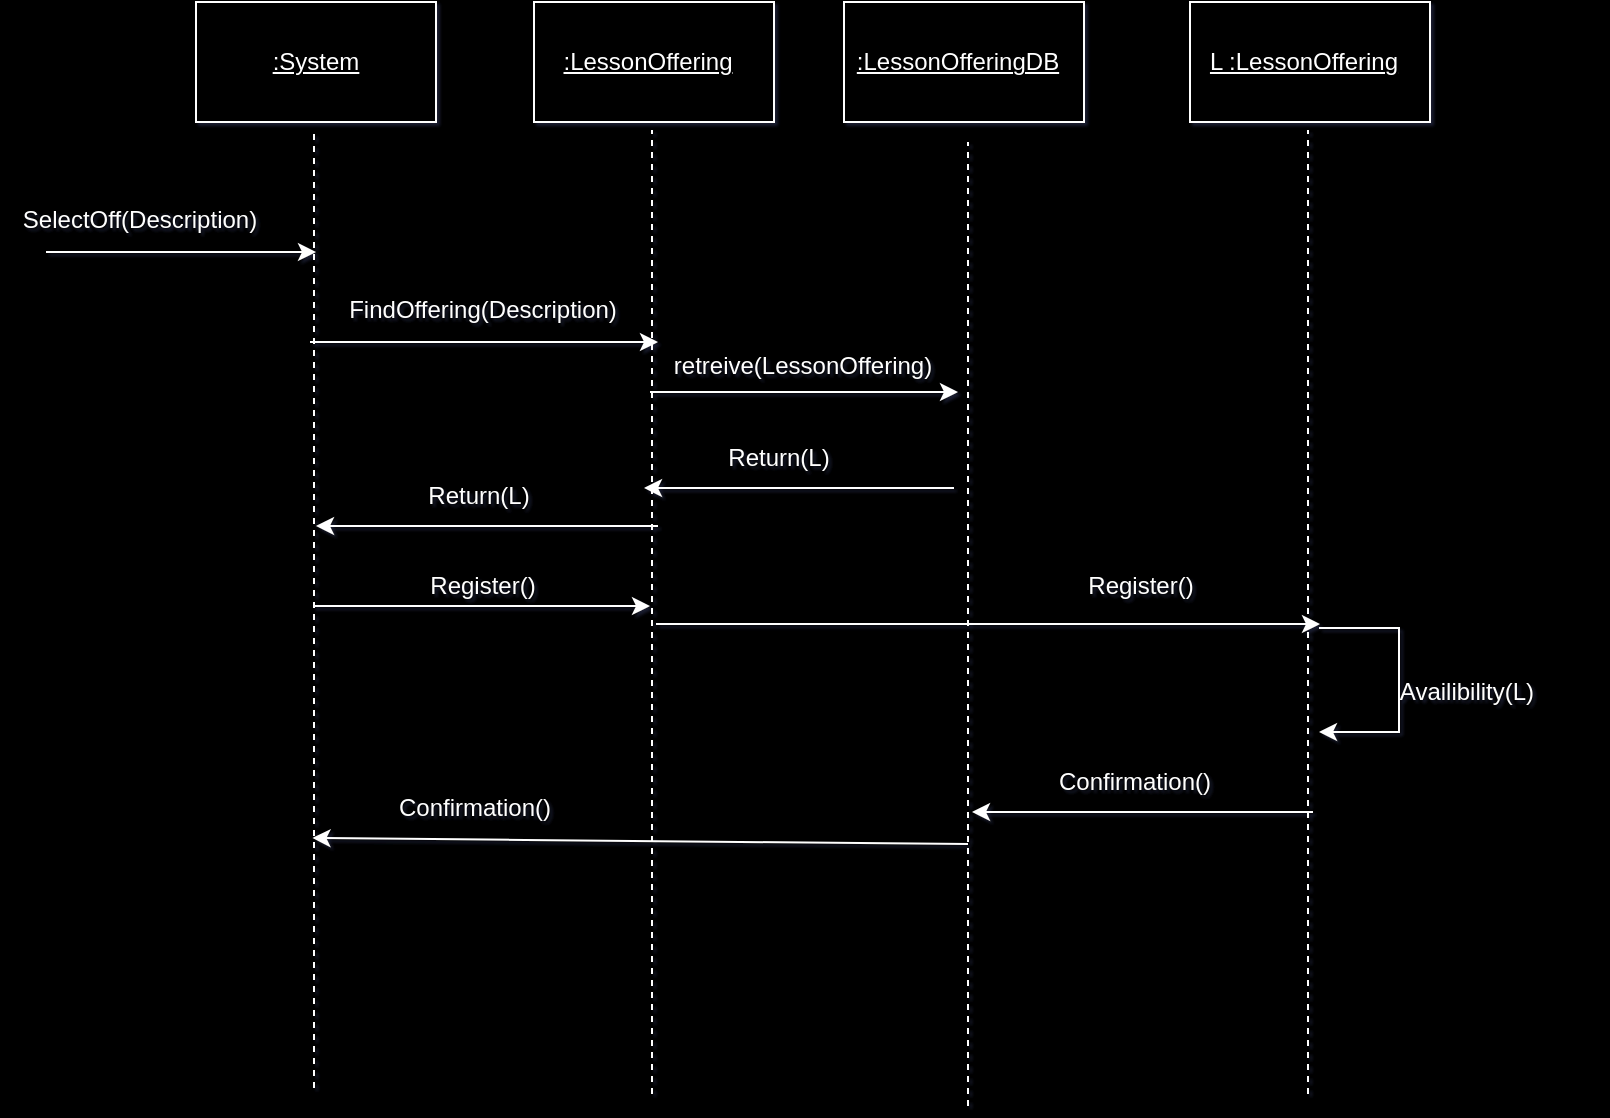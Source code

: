 <mxfile version="24.8.3">
  <diagram name="Page-1" id="8-EPbPh4ApA2NVDINfPr">
    <mxGraphModel dx="1426" dy="791" grid="0" gridSize="10" guides="1" tooltips="1" connect="1" arrows="1" fold="1" page="0" pageScale="1" pageWidth="850" pageHeight="1100" background="#000000" math="0" shadow="1">
      <root>
        <mxCell id="0" />
        <mxCell id="1" parent="0" />
        <mxCell id="GmkE7ypPB2w8rBiEpMke-1" value="" style="endArrow=classic;html=1;rounded=0;strokeColor=#FFFFFF;" edge="1" parent="1">
          <mxGeometry width="50" height="50" relative="1" as="geometry">
            <mxPoint x="68" y="237" as="sourcePoint" />
            <mxPoint x="203" y="237" as="targetPoint" />
          </mxGeometry>
        </mxCell>
        <mxCell id="GmkE7ypPB2w8rBiEpMke-2" value="Con" style="text;html=1;align=center;verticalAlign=middle;whiteSpace=wrap;rounded=0;" vertex="1" parent="1">
          <mxGeometry x="103" y="206" width="60" height="30" as="geometry" />
        </mxCell>
        <mxCell id="GmkE7ypPB2w8rBiEpMke-3" value="" style="endArrow=none;dashed=1;html=1;rounded=0;strokeColor=#FFFFFF;" edge="1" parent="1">
          <mxGeometry width="50" height="50" relative="1" as="geometry">
            <mxPoint x="202" y="655" as="sourcePoint" />
            <mxPoint x="202" y="176" as="targetPoint" />
          </mxGeometry>
        </mxCell>
        <mxCell id="GmkE7ypPB2w8rBiEpMke-4" value="" style="rounded=0;whiteSpace=wrap;html=1;fillColor=#000000;strokeColor=#FFFFFF;" vertex="1" parent="1">
          <mxGeometry x="143" y="112" width="120" height="60" as="geometry" />
        </mxCell>
        <mxCell id="GmkE7ypPB2w8rBiEpMke-5" value="&lt;font color=&quot;#ffffff&quot;&gt;&lt;u&gt;:System&lt;/u&gt;&lt;/font&gt;" style="text;html=1;align=center;verticalAlign=middle;whiteSpace=wrap;rounded=0;" vertex="1" parent="1">
          <mxGeometry x="173" y="127" width="60" height="30" as="geometry" />
        </mxCell>
        <mxCell id="GmkE7ypPB2w8rBiEpMke-6" value="&lt;font color=&quot;#ffffff&quot;&gt;SelectOff(Description)&lt;/font&gt;" style="text;html=1;align=center;verticalAlign=middle;whiteSpace=wrap;rounded=0;" vertex="1" parent="1">
          <mxGeometry x="45" y="206" width="140" height="30" as="geometry" />
        </mxCell>
        <mxCell id="GmkE7ypPB2w8rBiEpMke-7" value="" style="endArrow=classic;html=1;rounded=0;strokeColor=#FFFFFF;" edge="1" parent="1">
          <mxGeometry width="50" height="50" relative="1" as="geometry">
            <mxPoint x="200" y="282" as="sourcePoint" />
            <mxPoint x="374" y="282" as="targetPoint" />
          </mxGeometry>
        </mxCell>
        <mxCell id="GmkE7ypPB2w8rBiEpMke-8" value="" style="endArrow=none;dashed=1;html=1;rounded=0;strokeColor=#FFFFFF;" edge="1" parent="1">
          <mxGeometry width="50" height="50" relative="1" as="geometry">
            <mxPoint x="371" y="658" as="sourcePoint" />
            <mxPoint x="371" y="176" as="targetPoint" />
          </mxGeometry>
        </mxCell>
        <mxCell id="GmkE7ypPB2w8rBiEpMke-9" value="" style="rounded=0;whiteSpace=wrap;html=1;fillColor=#000000;strokeColor=#FFFFFF;" vertex="1" parent="1">
          <mxGeometry x="312" y="112" width="120" height="60" as="geometry" />
        </mxCell>
        <mxCell id="GmkE7ypPB2w8rBiEpMke-10" value="&lt;font color=&quot;#ffffff&quot;&gt;&lt;u&gt;:LessonOffering&lt;/u&gt;&lt;/font&gt;" style="text;html=1;align=center;verticalAlign=middle;whiteSpace=wrap;rounded=0;" vertex="1" parent="1">
          <mxGeometry x="314" y="127" width="110" height="30" as="geometry" />
        </mxCell>
        <mxCell id="GmkE7ypPB2w8rBiEpMke-11" value="&lt;font color=&quot;#ffffff&quot;&gt;FindOffering(Description)&lt;/font&gt;" style="text;html=1;align=center;verticalAlign=middle;whiteSpace=wrap;rounded=0;" vertex="1" parent="1">
          <mxGeometry x="219" y="251" width="135" height="30" as="geometry" />
        </mxCell>
        <mxCell id="GmkE7ypPB2w8rBiEpMke-12" value="" style="endArrow=none;dashed=1;html=1;rounded=0;strokeColor=#FFFFFF;" edge="1" parent="1">
          <mxGeometry width="50" height="50" relative="1" as="geometry">
            <mxPoint x="529" y="664" as="sourcePoint" />
            <mxPoint x="529" y="182" as="targetPoint" />
          </mxGeometry>
        </mxCell>
        <mxCell id="GmkE7ypPB2w8rBiEpMke-13" value="" style="rounded=0;whiteSpace=wrap;html=1;fillColor=#000000;strokeColor=#FFFFFF;" vertex="1" parent="1">
          <mxGeometry x="467" y="112" width="120" height="60" as="geometry" />
        </mxCell>
        <mxCell id="GmkE7ypPB2w8rBiEpMke-14" value="&lt;font color=&quot;#ffffff&quot;&gt;&lt;u&gt;:LessonOfferingDB&lt;/u&gt;&lt;/font&gt;" style="text;html=1;align=center;verticalAlign=middle;whiteSpace=wrap;rounded=0;" vertex="1" parent="1">
          <mxGeometry x="469" y="127" width="110" height="30" as="geometry" />
        </mxCell>
        <mxCell id="GmkE7ypPB2w8rBiEpMke-15" value="" style="endArrow=classic;html=1;rounded=0;strokeColor=#FFFFFF;" edge="1" parent="1">
          <mxGeometry width="50" height="50" relative="1" as="geometry">
            <mxPoint x="370" y="307" as="sourcePoint" />
            <mxPoint x="524" y="307" as="targetPoint" />
          </mxGeometry>
        </mxCell>
        <mxCell id="GmkE7ypPB2w8rBiEpMke-16" value="&lt;font color=&quot;#ffffff&quot;&gt;retreive(LessonOffering)&lt;/font&gt;" style="text;html=1;align=center;verticalAlign=middle;whiteSpace=wrap;rounded=0;" vertex="1" parent="1">
          <mxGeometry x="379" y="279" width="135" height="30" as="geometry" />
        </mxCell>
        <mxCell id="GmkE7ypPB2w8rBiEpMke-17" value="" style="endArrow=classic;html=1;rounded=0;strokeColor=#FFFFFF;entryX=0;entryY=1;entryDx=0;entryDy=0;" edge="1" parent="1" target="GmkE7ypPB2w8rBiEpMke-18">
          <mxGeometry width="50" height="50" relative="1" as="geometry">
            <mxPoint x="522" y="355" as="sourcePoint" />
            <mxPoint x="204" y="369" as="targetPoint" />
          </mxGeometry>
        </mxCell>
        <mxCell id="GmkE7ypPB2w8rBiEpMke-18" value="&lt;font color=&quot;#ffffff&quot;&gt;Return(L)&lt;/font&gt;" style="text;html=1;align=center;verticalAlign=middle;whiteSpace=wrap;rounded=0;" vertex="1" parent="1">
          <mxGeometry x="367" y="325" width="135" height="30" as="geometry" />
        </mxCell>
        <mxCell id="GmkE7ypPB2w8rBiEpMke-19" value="" style="endArrow=classic;html=1;rounded=0;strokeColor=#FFFFFF;" edge="1" parent="1">
          <mxGeometry width="50" height="50" relative="1" as="geometry">
            <mxPoint x="704.5" y="425" as="sourcePoint" />
            <mxPoint x="704.5" y="477" as="targetPoint" />
            <Array as="points">
              <mxPoint x="744.5" y="425" />
              <mxPoint x="744.5" y="477" />
            </Array>
          </mxGeometry>
        </mxCell>
        <mxCell id="GmkE7ypPB2w8rBiEpMke-20" value="&lt;font color=&quot;#ffffff&quot;&gt;Availibility(L)&lt;/font&gt;" style="text;html=1;align=center;verticalAlign=middle;whiteSpace=wrap;rounded=0;" vertex="1" parent="1">
          <mxGeometry x="710.5" y="442" width="135" height="30" as="geometry" />
        </mxCell>
        <mxCell id="GmkE7ypPB2w8rBiEpMke-21" value="" style="endArrow=classic;html=1;rounded=0;strokeColor=#FFFFFF;" edge="1" parent="1">
          <mxGeometry width="50" height="50" relative="1" as="geometry">
            <mxPoint x="701.5" y="517" as="sourcePoint" />
            <mxPoint x="531" y="517" as="targetPoint" />
          </mxGeometry>
        </mxCell>
        <mxCell id="GmkE7ypPB2w8rBiEpMke-22" value="&lt;font color=&quot;#ffffff&quot;&gt;Confirmation()&lt;/font&gt;" style="text;html=1;align=center;verticalAlign=middle;whiteSpace=wrap;rounded=0;" vertex="1" parent="1">
          <mxGeometry x="544.5" y="487" width="135" height="30" as="geometry" />
        </mxCell>
        <mxCell id="GmkE7ypPB2w8rBiEpMke-23" value="" style="endArrow=classic;html=1;rounded=0;strokeColor=#FFFFFF;" edge="1" parent="1">
          <mxGeometry width="50" height="50" relative="1" as="geometry">
            <mxPoint x="374" y="374" as="sourcePoint" />
            <mxPoint x="203" y="374" as="targetPoint" />
          </mxGeometry>
        </mxCell>
        <mxCell id="GmkE7ypPB2w8rBiEpMke-24" value="&lt;font color=&quot;#ffffff&quot;&gt;Return(L)&lt;/font&gt;" style="text;html=1;align=center;verticalAlign=middle;whiteSpace=wrap;rounded=0;" vertex="1" parent="1">
          <mxGeometry x="217" y="344" width="135" height="30" as="geometry" />
        </mxCell>
        <mxCell id="GmkE7ypPB2w8rBiEpMke-25" value="" style="endArrow=classic;html=1;rounded=0;strokeColor=#FFFFFF;" edge="1" parent="1">
          <mxGeometry width="50" height="50" relative="1" as="geometry">
            <mxPoint x="373" y="423" as="sourcePoint" />
            <mxPoint x="705" y="423" as="targetPoint" />
          </mxGeometry>
        </mxCell>
        <mxCell id="GmkE7ypPB2w8rBiEpMke-26" value="&lt;font color=&quot;#ffffff&quot;&gt;Register()&lt;/font&gt;" style="text;html=1;align=center;verticalAlign=middle;whiteSpace=wrap;rounded=0;" vertex="1" parent="1">
          <mxGeometry x="548" y="389" width="135" height="30" as="geometry" />
        </mxCell>
        <mxCell id="GmkE7ypPB2w8rBiEpMke-27" value="" style="endArrow=none;dashed=1;html=1;rounded=0;strokeColor=#FFFFFF;" edge="1" parent="1">
          <mxGeometry width="50" height="50" relative="1" as="geometry">
            <mxPoint x="699" y="658" as="sourcePoint" />
            <mxPoint x="699" y="176" as="targetPoint" />
          </mxGeometry>
        </mxCell>
        <mxCell id="GmkE7ypPB2w8rBiEpMke-28" value="" style="rounded=0;whiteSpace=wrap;html=1;fillColor=#000000;strokeColor=#FFFFFF;" vertex="1" parent="1">
          <mxGeometry x="640" y="112" width="120" height="60" as="geometry" />
        </mxCell>
        <mxCell id="GmkE7ypPB2w8rBiEpMke-29" value="&lt;font color=&quot;#ffffff&quot;&gt;&lt;u&gt;L :LessonOffering&lt;/u&gt;&lt;/font&gt;" style="text;html=1;align=center;verticalAlign=middle;whiteSpace=wrap;rounded=0;" vertex="1" parent="1">
          <mxGeometry x="642" y="127" width="110" height="30" as="geometry" />
        </mxCell>
        <mxCell id="GmkE7ypPB2w8rBiEpMke-30" value="" style="endArrow=classic;html=1;rounded=0;strokeColor=#FFFFFF;" edge="1" parent="1">
          <mxGeometry width="50" height="50" relative="1" as="geometry">
            <mxPoint x="202.5" y="414" as="sourcePoint" />
            <mxPoint x="370" y="414" as="targetPoint" />
          </mxGeometry>
        </mxCell>
        <mxCell id="GmkE7ypPB2w8rBiEpMke-31" value="&lt;font color=&quot;#ffffff&quot;&gt;Register()&lt;/font&gt;" style="text;html=1;align=center;verticalAlign=middle;whiteSpace=wrap;rounded=0;" vertex="1" parent="1">
          <mxGeometry x="219" y="389" width="135" height="30" as="geometry" />
        </mxCell>
        <mxCell id="GmkE7ypPB2w8rBiEpMke-32" value="" style="endArrow=classic;html=1;rounded=0;strokeColor=#FFFFFF;" edge="1" parent="1">
          <mxGeometry width="50" height="50" relative="1" as="geometry">
            <mxPoint x="529" y="533" as="sourcePoint" />
            <mxPoint x="201.25" y="530" as="targetPoint" />
          </mxGeometry>
        </mxCell>
        <mxCell id="GmkE7ypPB2w8rBiEpMke-33" value="&lt;font color=&quot;#ffffff&quot;&gt;Confirmation()&lt;/font&gt;" style="text;html=1;align=center;verticalAlign=middle;whiteSpace=wrap;rounded=0;" vertex="1" parent="1">
          <mxGeometry x="214.75" y="500" width="135" height="30" as="geometry" />
        </mxCell>
      </root>
    </mxGraphModel>
  </diagram>
</mxfile>
